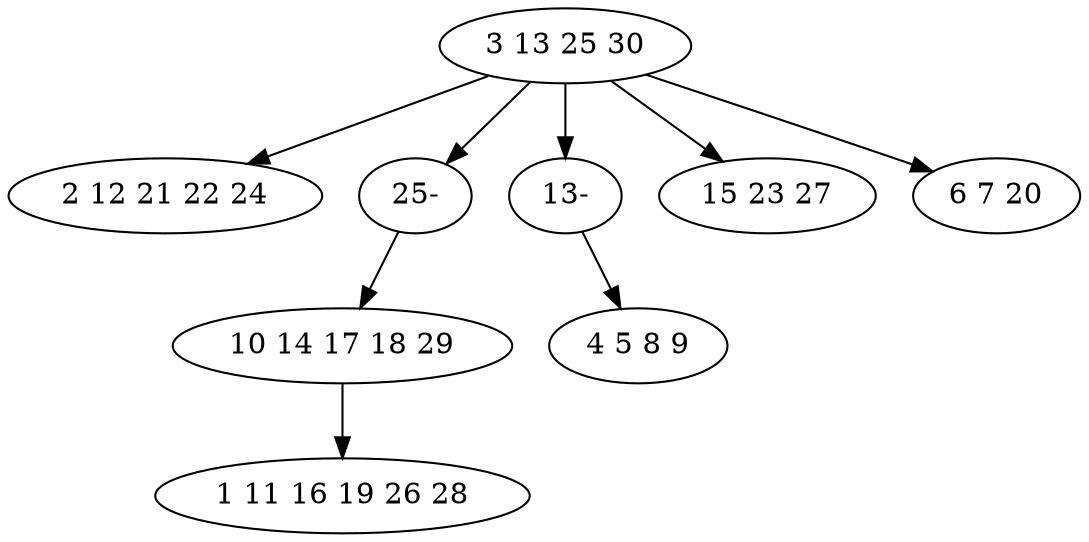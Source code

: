 digraph true_tree {
	"0" -> "1"
	"0" -> "7"
	"0" -> "8"
	"0" -> "4"
	"2" -> "5"
	"0" -> "6"
	"7" -> "2"
	"8" -> "3"
	"0" [label="3 13 25 30"];
	"1" [label="2 12 21 22 24"];
	"2" [label="10 14 17 18 29"];
	"3" [label="4 5 8 9"];
	"4" [label="15 23 27"];
	"5" [label="1 11 16 19 26 28"];
	"6" [label="6 7 20"];
	"7" [label="25-"];
	"8" [label="13-"];
}
